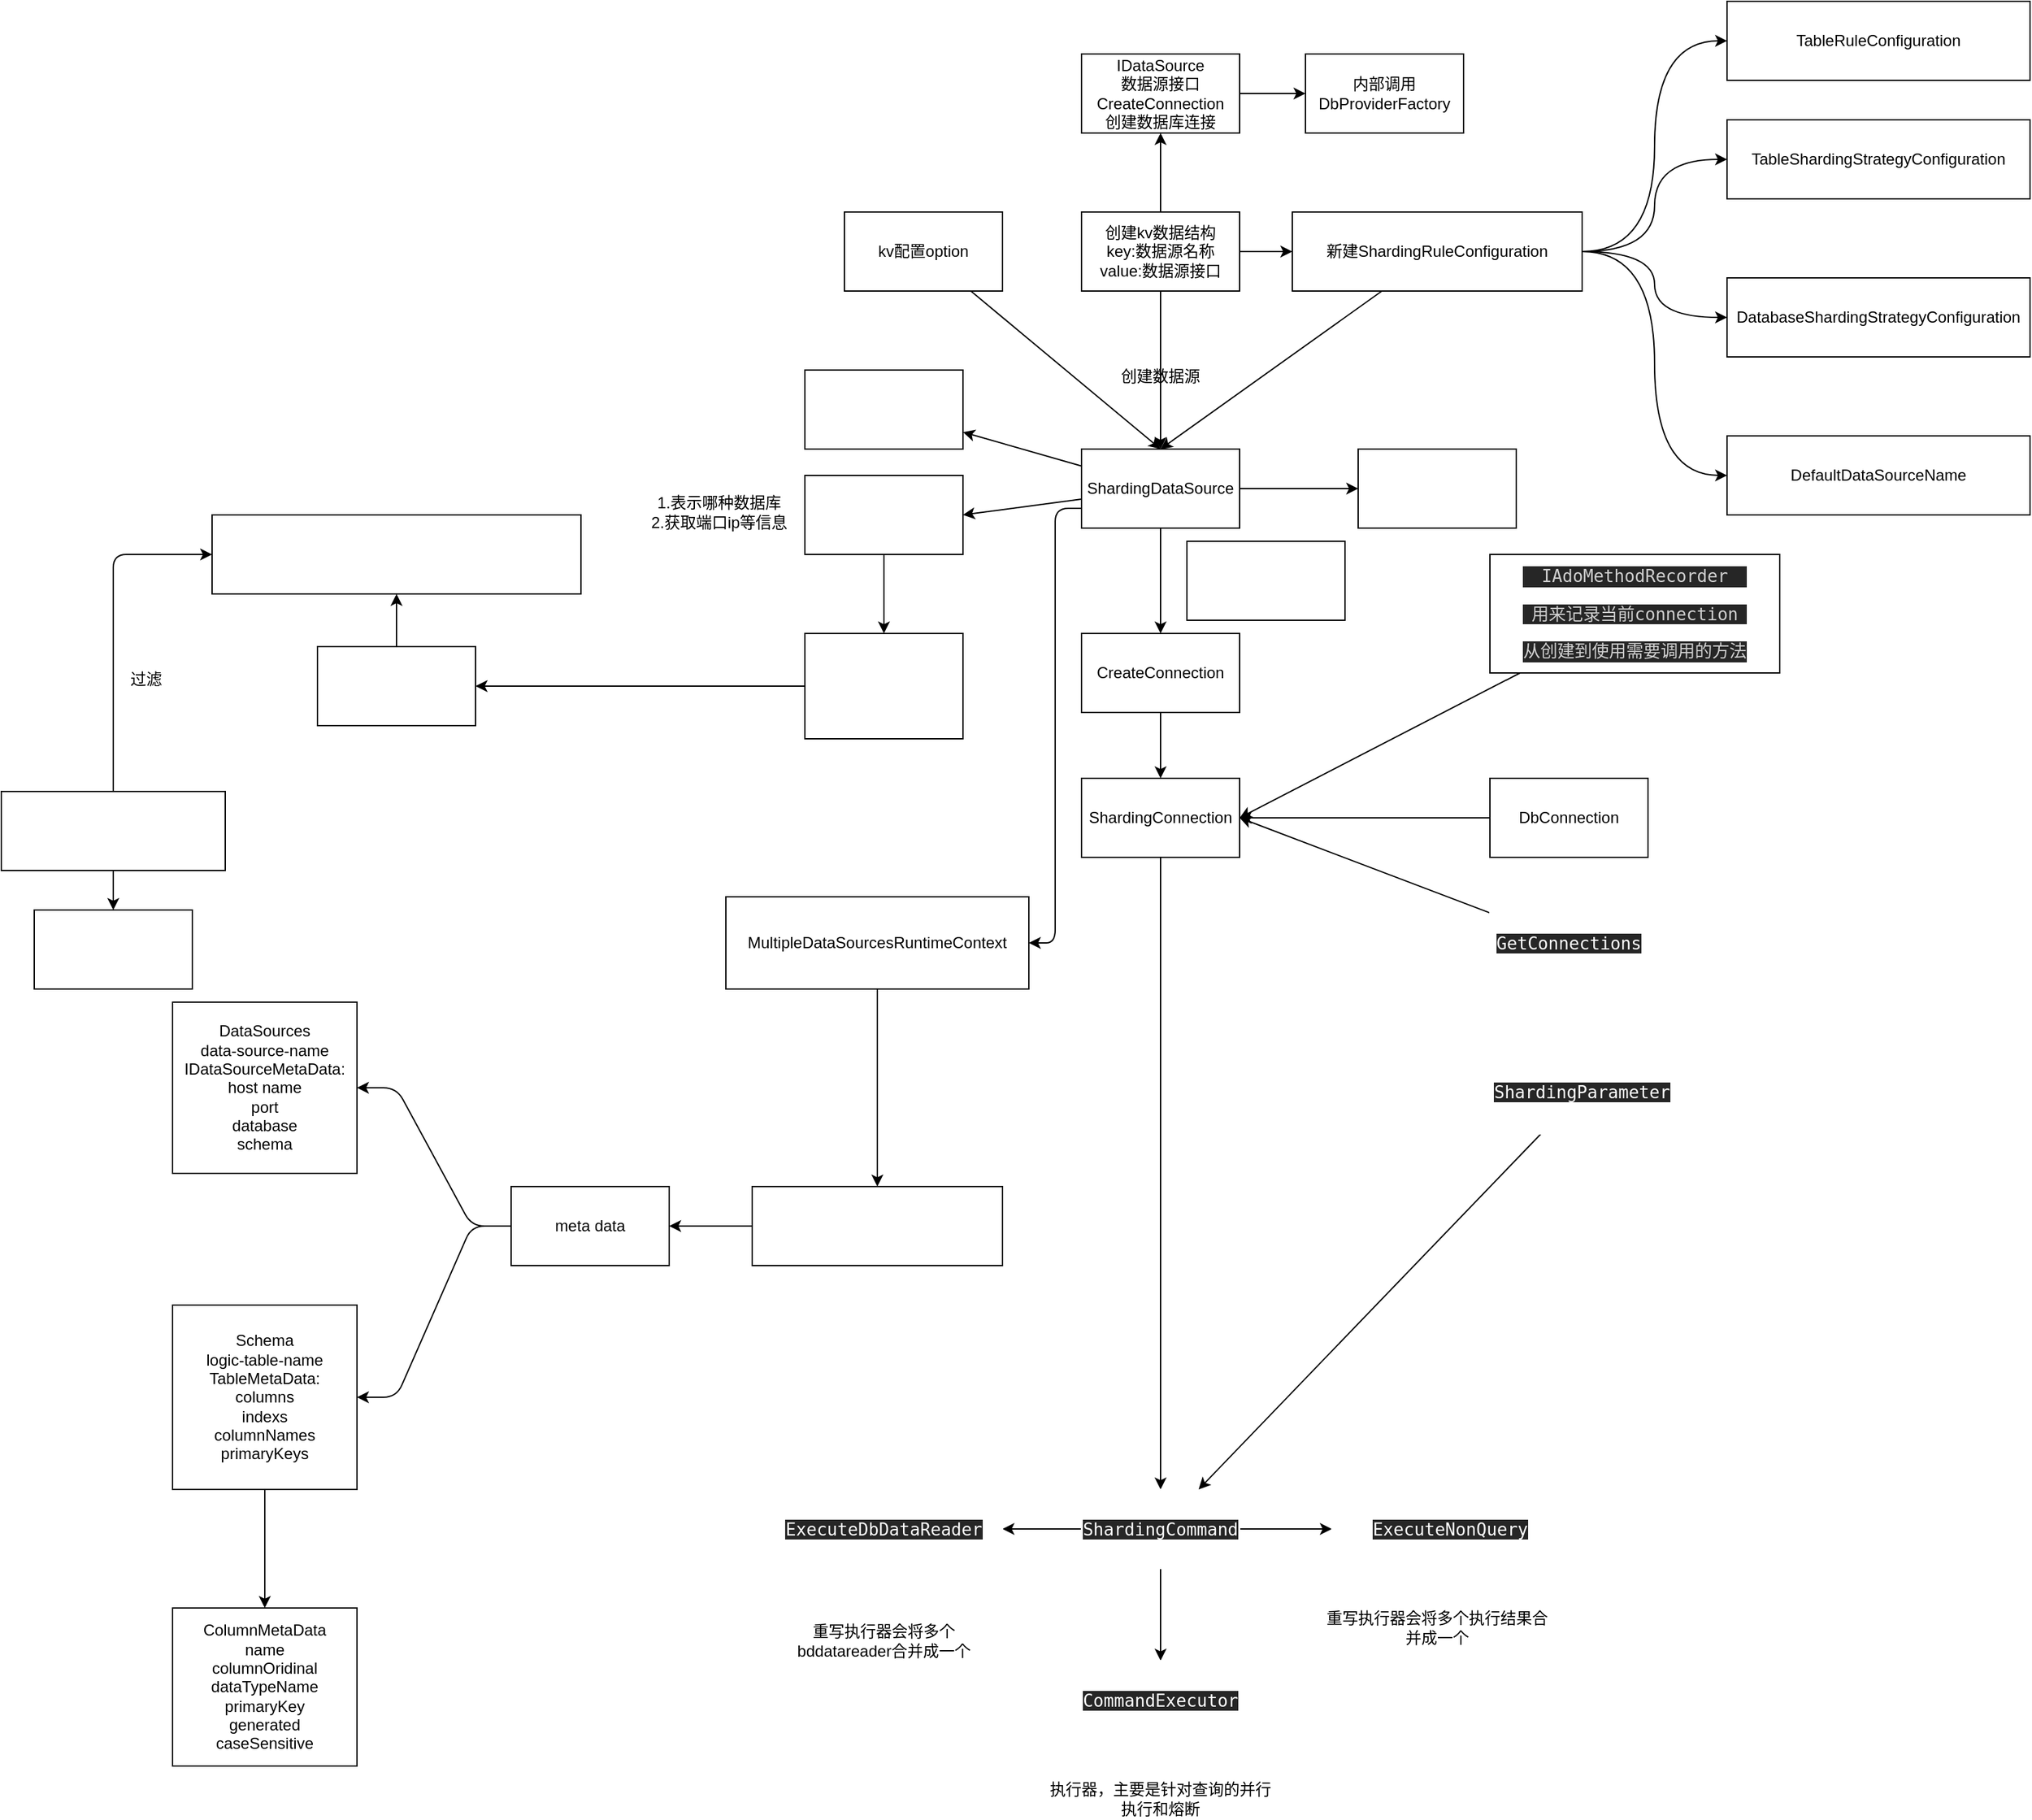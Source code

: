 <mxfile>
    <diagram id="-qVDW1wrFeFyLNK5kJw8" name="第 1 页">
        <mxGraphModel dx="1843" dy="746" grid="1" gridSize="10" guides="1" tooltips="1" connect="1" arrows="1" fold="1" page="1" pageScale="1" pageWidth="827" pageHeight="1169" background="#ffffff" math="0" shadow="0">
            <root>
                <mxCell id="0"/>
                <mxCell id="1" parent="0"/>
                <mxCell id="4" style="edgeStyle=none;html=1;strokeColor=#000000;" parent="1" source="2" target="3" edge="1">
                    <mxGeometry relative="1" as="geometry"/>
                </mxCell>
                <mxCell id="8" style="edgeStyle=none;html=1;strokeColor=#000000;" parent="1" source="2" target="5" edge="1">
                    <mxGeometry relative="1" as="geometry"/>
                </mxCell>
                <mxCell id="26" style="edgeStyle=none;html=1;entryX=0.5;entryY=0;entryDx=0;entryDy=0;strokeColor=#000000;" parent="1" source="2" target="17" edge="1">
                    <mxGeometry relative="1" as="geometry"/>
                </mxCell>
                <mxCell id="2" value="创建kv数据结构&lt;br&gt;key:数据源名称&lt;br&gt;value:数据源接口" style="rounded=0;whiteSpace=wrap;html=1;" parent="1" vertex="1">
                    <mxGeometry x="20" y="170" width="120" height="60" as="geometry"/>
                </mxCell>
                <mxCell id="7" style="edgeStyle=none;html=1;strokeColor=#000000;" parent="1" source="3" target="6" edge="1">
                    <mxGeometry relative="1" as="geometry"/>
                </mxCell>
                <mxCell id="3" value="IDataSource&lt;br&gt;数据源接口&lt;br&gt;CreateConnection&lt;br&gt;创建数据库连接" style="rounded=0;whiteSpace=wrap;html=1;" parent="1" vertex="1">
                    <mxGeometry x="20" y="50" width="120" height="60" as="geometry"/>
                </mxCell>
                <mxCell id="10" style="edgeStyle=orthogonalEdgeStyle;curved=1;html=1;entryX=0;entryY=0.5;entryDx=0;entryDy=0;strokeColor=#000000;" parent="1" source="5" target="9" edge="1">
                    <mxGeometry relative="1" as="geometry"/>
                </mxCell>
                <mxCell id="12" style="edgeStyle=orthogonalEdgeStyle;curved=1;html=1;entryX=0;entryY=0.5;entryDx=0;entryDy=0;strokeColor=#000000;" parent="1" source="5" target="11" edge="1">
                    <mxGeometry relative="1" as="geometry"/>
                </mxCell>
                <mxCell id="14" style="edgeStyle=orthogonalEdgeStyle;curved=1;html=1;entryX=0;entryY=0.5;entryDx=0;entryDy=0;strokeColor=#000000;" parent="1" source="5" target="13" edge="1">
                    <mxGeometry relative="1" as="geometry"/>
                </mxCell>
                <mxCell id="16" style="edgeStyle=orthogonalEdgeStyle;curved=1;html=1;entryX=0;entryY=0.5;entryDx=0;entryDy=0;strokeColor=#000000;" parent="1" source="5" target="15" edge="1">
                    <mxGeometry relative="1" as="geometry"/>
                </mxCell>
                <mxCell id="25" style="edgeStyle=none;html=1;entryX=0.5;entryY=0;entryDx=0;entryDy=0;strokeColor=#000000;" parent="1" source="5" target="17" edge="1">
                    <mxGeometry relative="1" as="geometry"/>
                </mxCell>
                <mxCell id="5" value="新建ShardingRuleConfiguration" style="rounded=0;whiteSpace=wrap;html=1;" parent="1" vertex="1">
                    <mxGeometry x="180" y="170" width="220" height="60" as="geometry"/>
                </mxCell>
                <mxCell id="6" value="内部调用DbProviderFactory" style="rounded=0;whiteSpace=wrap;html=1;" parent="1" vertex="1">
                    <mxGeometry x="190" y="50" width="120" height="60" as="geometry"/>
                </mxCell>
                <mxCell id="9" value="TableRuleConfiguration" style="rounded=0;whiteSpace=wrap;html=1;" parent="1" vertex="1">
                    <mxGeometry x="510" y="10" width="230" height="60" as="geometry"/>
                </mxCell>
                <mxCell id="11" value="TableShardingStrategyConfiguration" style="rounded=0;whiteSpace=wrap;html=1;" parent="1" vertex="1">
                    <mxGeometry x="510" y="100" width="230" height="60" as="geometry"/>
                </mxCell>
                <mxCell id="13" value="DefaultDataSourceName" style="rounded=0;whiteSpace=wrap;html=1;" parent="1" vertex="1">
                    <mxGeometry x="510" y="340" width="230" height="60" as="geometry"/>
                </mxCell>
                <mxCell id="15" value="DatabaseShardingStrategyConfiguration" style="rounded=0;whiteSpace=wrap;html=1;" parent="1" vertex="1">
                    <mxGeometry x="510" y="220" width="230" height="60" as="geometry"/>
                </mxCell>
                <mxCell id="30" style="edgeStyle=none;html=1;entryX=0;entryY=0.5;entryDx=0;entryDy=0;fontColor=#FFFFFF;strokeColor=#000000;" parent="1" source="17" target="29" edge="1">
                    <mxGeometry relative="1" as="geometry"/>
                </mxCell>
                <mxCell id="34" style="edgeStyle=none;html=1;fontColor=#FFFFFF;strokeColor=#000000;" parent="1" source="17" target="32" edge="1">
                    <mxGeometry relative="1" as="geometry"/>
                </mxCell>
                <mxCell id="35" style="edgeStyle=none;html=1;entryX=1;entryY=0.5;entryDx=0;entryDy=0;fontColor=#FFFFFF;strokeColor=#000000;" parent="1" source="17" target="33" edge="1">
                    <mxGeometry relative="1" as="geometry"/>
                </mxCell>
                <mxCell id="52" style="edgeStyle=orthogonalEdgeStyle;html=1;entryX=1;entryY=0.5;entryDx=0;entryDy=0;fontColor=#FFFFFF;strokeColor=#000000;exitX=0;exitY=0.75;exitDx=0;exitDy=0;" parent="1" source="17" target="53" edge="1">
                    <mxGeometry relative="1" as="geometry"/>
                </mxCell>
                <mxCell id="65" style="edgeStyle=none;html=1;strokeColor=#000000;" edge="1" parent="1" source="17" target="64">
                    <mxGeometry relative="1" as="geometry"/>
                </mxCell>
                <mxCell id="17" value="ShardingDataSource" style="rounded=0;whiteSpace=wrap;html=1;" parent="1" vertex="1">
                    <mxGeometry x="20" y="350" width="120" height="60" as="geometry"/>
                </mxCell>
                <mxCell id="27" style="edgeStyle=none;html=1;entryX=0.5;entryY=0;entryDx=0;entryDy=0;strokeColor=#000000;" parent="1" source="20" target="17" edge="1">
                    <mxGeometry relative="1" as="geometry"/>
                </mxCell>
                <mxCell id="20" value="kv配置option" style="rounded=0;whiteSpace=wrap;html=1;" parent="1" vertex="1">
                    <mxGeometry x="-160" y="170" width="120" height="60" as="geometry"/>
                </mxCell>
                <mxCell id="28" value="创建数据源" style="text;html=1;strokeColor=none;fillColor=none;align=center;verticalAlign=middle;whiteSpace=wrap;rounded=0;fontColor=#000000;" parent="1" vertex="1">
                    <mxGeometry x="35" y="280" width="90" height="30" as="geometry"/>
                </mxCell>
                <mxCell id="29" value="ShardingRule" style="rounded=0;whiteSpace=wrap;html=1;fontColor=#FFFFFF;" parent="1" vertex="1">
                    <mxGeometry x="230" y="350" width="120" height="60" as="geometry"/>
                </mxCell>
                <mxCell id="32" value="kv数据源名称和连接" style="rounded=0;whiteSpace=wrap;html=1;fontColor=#FFFFFF;" parent="1" vertex="1">
                    <mxGeometry x="-190" y="290" width="120" height="60" as="geometry"/>
                </mxCell>
                <mxCell id="42" style="edgeStyle=none;html=1;fontColor=#FFFFFF;strokeColor=#000000;" parent="1" source="33" target="37" edge="1">
                    <mxGeometry relative="1" as="geometry"/>
                </mxCell>
                <mxCell id="33" value="DatabaseType" style="rounded=0;whiteSpace=wrap;html=1;fontColor=#FFFFFF;" parent="1" vertex="1">
                    <mxGeometry x="-190" y="370" width="120" height="60" as="geometry"/>
                </mxCell>
                <mxCell id="36" value="1.表示哪种数据库&lt;br&gt;2.获取端口ip等信息" style="text;html=1;strokeColor=none;fillColor=none;align=center;verticalAlign=middle;whiteSpace=wrap;rounded=0;fontColor=#000000;" parent="1" vertex="1">
                    <mxGeometry x="-310" y="385" width="110" height="25" as="geometry"/>
                </mxCell>
                <mxCell id="39" style="edgeStyle=none;html=1;entryX=1;entryY=0.5;entryDx=0;entryDy=0;fontColor=#FFFFFF;strokeColor=#000000;" parent="1" source="37" target="38" edge="1">
                    <mxGeometry relative="1" as="geometry"/>
                </mxCell>
                <mxCell id="37" value="通过创建dbconnection&lt;br&gt;的GetType来判断" style="rounded=0;whiteSpace=wrap;html=1;fontColor=#FFFFFF;" parent="1" vertex="1">
                    <mxGeometry x="-190" y="490" width="120" height="80" as="geometry"/>
                </mxCell>
                <mxCell id="41" style="edgeStyle=none;html=1;entryX=0.5;entryY=1;entryDx=0;entryDy=0;fontColor=#FFFFFF;strokeColor=#000000;" parent="1" source="38" target="40" edge="1">
                    <mxGeometry relative="1" as="geometry"/>
                </mxCell>
                <mxCell id="38" value="DatabaseTypes" style="rounded=0;whiteSpace=wrap;html=1;fontColor=#FFFFFF;" parent="1" vertex="1">
                    <mxGeometry x="-560" y="500" width="120" height="60" as="geometry"/>
                </mxCell>
                <mxCell id="40" value="自动注册MySql,SqlServer..." style="rounded=0;whiteSpace=wrap;html=1;fontColor=#FFFFFF;" parent="1" vertex="1">
                    <mxGeometry x="-640" y="400" width="280" height="60" as="geometry"/>
                </mxCell>
                <mxCell id="45" style="edgeStyle=orthogonalEdgeStyle;html=1;entryX=0;entryY=0.5;entryDx=0;entryDy=0;fontColor=#FFFFFF;strokeColor=#000000;" parent="1" source="43" target="40" edge="1">
                    <mxGeometry relative="1" as="geometry"/>
                </mxCell>
                <mxCell id="47" style="edgeStyle=orthogonalEdgeStyle;html=1;fontColor=#FFFFFF;strokeColor=#000000;" parent="1" source="43" target="46" edge="1">
                    <mxGeometry relative="1" as="geometry"/>
                </mxCell>
                <mxCell id="43" value="IDataBaseTypeDiscover" style="rounded=0;whiteSpace=wrap;html=1;fontColor=#FFFFFF;" parent="1" vertex="1">
                    <mxGeometry x="-800" y="610" width="170" height="60" as="geometry"/>
                </mxCell>
                <mxCell id="46" value="自动注册mysql,sqlserver..." style="rounded=0;whiteSpace=wrap;html=1;fontColor=#FFFFFF;" parent="1" vertex="1">
                    <mxGeometry x="-775" y="700" width="120" height="60" as="geometry"/>
                </mxCell>
                <mxCell id="48" value="&lt;font color=&quot;#000000&quot;&gt;过滤&lt;/font&gt;" style="text;html=1;strokeColor=none;fillColor=none;align=center;verticalAlign=middle;whiteSpace=wrap;rounded=0;fontColor=#FFFFFF;" parent="1" vertex="1">
                    <mxGeometry x="-720" y="510" width="60" height="30" as="geometry"/>
                </mxCell>
                <mxCell id="56" style="edgeStyle=none;html=1;entryX=1;entryY=0.5;entryDx=0;entryDy=0;strokeColor=#000000;" parent="1" source="50" target="55" edge="1">
                    <mxGeometry relative="1" as="geometry"/>
                </mxCell>
                <mxCell id="50" value="ShardingRuntimeContext" style="rounded=0;whiteSpace=wrap;html=1;fontColor=#FFFFFF;" parent="1" vertex="1">
                    <mxGeometry x="-230" y="910" width="190" height="60" as="geometry"/>
                </mxCell>
                <mxCell id="54" style="edgeStyle=none;html=1;strokeColor=#000000;" parent="1" source="53" target="50" edge="1">
                    <mxGeometry relative="1" as="geometry"/>
                </mxCell>
                <mxCell id="53" value="MultipleDataSourcesRuntimeContext" style="rounded=0;whiteSpace=wrap;html=1;" parent="1" vertex="1">
                    <mxGeometry x="-250" y="690" width="230" height="70" as="geometry"/>
                </mxCell>
                <mxCell id="59" style="edgeStyle=entityRelationEdgeStyle;html=1;strokeColor=#000000;" parent="1" source="55" target="57" edge="1">
                    <mxGeometry relative="1" as="geometry"/>
                </mxCell>
                <mxCell id="60" style="edgeStyle=entityRelationEdgeStyle;html=1;strokeColor=#000000;" parent="1" source="55" target="58" edge="1">
                    <mxGeometry relative="1" as="geometry"/>
                </mxCell>
                <mxCell id="55" value="meta data" style="rounded=0;whiteSpace=wrap;html=1;" parent="1" vertex="1">
                    <mxGeometry x="-413" y="910" width="120" height="60" as="geometry"/>
                </mxCell>
                <mxCell id="63" style="edgeStyle=none;html=1;strokeColor=#000000;" parent="1" source="57" target="61" edge="1">
                    <mxGeometry relative="1" as="geometry"/>
                </mxCell>
                <mxCell id="57" value="Schema&lt;br&gt;logic-table-name&lt;br&gt;TableMetaData:&lt;br&gt;columns&lt;br&gt;indexs&lt;br&gt;columnNames&lt;br&gt;primaryKeys" style="rounded=0;whiteSpace=wrap;html=1;" parent="1" vertex="1">
                    <mxGeometry x="-670" y="1000" width="140" height="140" as="geometry"/>
                </mxCell>
                <mxCell id="58" value="DataSources&lt;br&gt;data-source-name&lt;br&gt;IDataSourceMetaData:&lt;br&gt;host name&lt;br&gt;port&lt;br&gt;database&lt;br&gt;schema" style="rounded=0;whiteSpace=wrap;html=1;" parent="1" vertex="1">
                    <mxGeometry x="-670" y="770" width="140" height="130" as="geometry"/>
                </mxCell>
                <mxCell id="61" value="ColumnMetaData&lt;br&gt;name&lt;br&gt;columnOridinal&lt;br&gt;dataTypeName&lt;br&gt;primaryKey&lt;br&gt;generated&lt;br&gt;caseSensitive" style="rounded=0;whiteSpace=wrap;html=1;" parent="1" vertex="1">
                    <mxGeometry x="-670" y="1230" width="140" height="120" as="geometry"/>
                </mxCell>
                <mxCell id="67" style="edgeStyle=none;html=1;entryX=0.5;entryY=0;entryDx=0;entryDy=0;strokeColor=#000000;" edge="1" parent="1" source="64" target="66">
                    <mxGeometry relative="1" as="geometry"/>
                </mxCell>
                <mxCell id="64" value="CreateConnection" style="rounded=0;whiteSpace=wrap;html=1;" vertex="1" parent="1">
                    <mxGeometry x="20" y="490" width="120" height="60" as="geometry"/>
                </mxCell>
                <mxCell id="76" style="edgeStyle=none;html=1;fontColor=#FFFFFF;strokeColor=#000000;" edge="1" parent="1" source="66" target="75">
                    <mxGeometry relative="1" as="geometry"/>
                </mxCell>
                <mxCell id="66" value="ShardingConnection" style="rounded=0;whiteSpace=wrap;html=1;" vertex="1" parent="1">
                    <mxGeometry x="20" y="600" width="120" height="60" as="geometry"/>
                </mxCell>
                <mxCell id="69" style="edgeStyle=none;html=1;entryX=1;entryY=0.5;entryDx=0;entryDy=0;strokeColor=#000000;" edge="1" parent="1" source="68" target="66">
                    <mxGeometry relative="1" as="geometry"/>
                </mxCell>
                <mxCell id="68" value="&lt;pre style=&quot;background-color: #262626 ; color: #d0d0d0 ; font-family: &amp;#34;jetbrains mono&amp;#34; , monospace ; font-size: 9.8pt&quot;&gt;IAdoMethodRecorder&lt;/pre&gt;&lt;pre style=&quot;background-color: #262626 ; color: #d0d0d0 ; font-family: &amp;#34;jetbrains mono&amp;#34; , monospace ; font-size: 9.8pt&quot;&gt;用来记录当前connection&lt;/pre&gt;&lt;pre style=&quot;background-color: #262626 ; color: #d0d0d0 ; font-family: &amp;#34;jetbrains mono&amp;#34; , monospace ; font-size: 9.8pt&quot;&gt;从创建到使用需要调用的方法&lt;/pre&gt;" style="rounded=0;whiteSpace=wrap;html=1;" vertex="1" parent="1">
                    <mxGeometry x="330" y="430" width="220" height="90" as="geometry"/>
                </mxCell>
                <mxCell id="71" style="edgeStyle=none;html=1;strokeColor=#000000;" edge="1" parent="1" source="70" target="66">
                    <mxGeometry relative="1" as="geometry"/>
                </mxCell>
                <mxCell id="70" value="DbConnection" style="rounded=0;whiteSpace=wrap;html=1;" vertex="1" parent="1">
                    <mxGeometry x="330" y="600" width="120" height="60" as="geometry"/>
                </mxCell>
                <mxCell id="72" value="" style="rounded=0;whiteSpace=wrap;html=1;" vertex="1" parent="1">
                    <mxGeometry x="100" y="420" width="120" height="60" as="geometry"/>
                </mxCell>
                <mxCell id="74" style="edgeStyle=none;html=1;entryX=1;entryY=0.5;entryDx=0;entryDy=0;fontColor=#FFFFFF;strokeColor=#000000;" edge="1" parent="1" source="73" target="66">
                    <mxGeometry relative="1" as="geometry"/>
                </mxCell>
                <mxCell id="73" value="&lt;pre style=&quot;background-color: rgb(38 , 38 , 38) ; font-family: &amp;#34;jetbrains mono&amp;#34; , monospace ; font-size: 9.8pt&quot;&gt;&lt;pre style=&quot;font-family: &amp;#34;jetbrains mono&amp;#34; , monospace ; font-size: 9.8pt&quot;&gt;&lt;font color=&quot;#ffffff&quot;&gt;GetConnections&lt;/font&gt;&lt;/pre&gt;&lt;/pre&gt;" style="rounded=0;whiteSpace=wrap;html=1;strokeColor=#FFFFFF;" vertex="1" parent="1">
                    <mxGeometry x="330" y="695" width="120" height="60" as="geometry"/>
                </mxCell>
                <mxCell id="89" style="edgeStyle=none;html=1;fontColor=#FFFFFF;strokeColor=#000000;" edge="1" parent="1" source="75" target="79">
                    <mxGeometry relative="1" as="geometry"/>
                </mxCell>
                <mxCell id="90" style="edgeStyle=none;html=1;fontColor=#FFFFFF;strokeColor=#000000;" edge="1" parent="1" source="75" target="83">
                    <mxGeometry relative="1" as="geometry"/>
                </mxCell>
                <mxCell id="93" style="edgeStyle=none;html=1;fontColor=#FFFFFF;strokeColor=#000000;" edge="1" parent="1" source="75" target="92">
                    <mxGeometry relative="1" as="geometry"/>
                </mxCell>
                <mxCell id="75" value="&lt;pre style=&quot;background-color: rgb(38 , 38 , 38) ; font-family: &amp;#34;jetbrains mono&amp;#34; , monospace ; font-size: 9.8pt&quot;&gt;ShardingCommand&lt;/pre&gt;" style="rounded=0;whiteSpace=wrap;html=1;fontColor=#FFFFFF;strokeColor=#FFFFFF;" vertex="1" parent="1">
                    <mxGeometry x="20" y="1140" width="120" height="60" as="geometry"/>
                </mxCell>
                <mxCell id="78" style="edgeStyle=none;html=1;fontColor=#FFFFFF;strokeColor=#000000;" edge="1" parent="1" source="77" target="75">
                    <mxGeometry relative="1" as="geometry"/>
                </mxCell>
                <mxCell id="77" value="&lt;pre style=&quot;background-color: rgb(38 , 38 , 38) ; font-family: &amp;#34;jetbrains mono&amp;#34; , monospace ; font-size: 9.8pt&quot;&gt;ShardingParameter&lt;/pre&gt;" style="rounded=0;whiteSpace=wrap;html=1;fontColor=#FFFFFF;strokeColor=#FFFFFF;" vertex="1" parent="1">
                    <mxGeometry x="310" y="805" width="180" height="65" as="geometry"/>
                </mxCell>
                <mxCell id="79" value="&lt;pre style=&quot;background-color: rgb(38 , 38 , 38) ; font-family: &amp;#34;jetbrains mono&amp;#34; , monospace ; font-size: 9.8pt&quot;&gt;ExecuteDbDataReader&lt;/pre&gt;" style="rounded=0;whiteSpace=wrap;html=1;fontColor=#FFFFFF;strokeColor=#FFFFFF;" vertex="1" parent="1">
                    <mxGeometry x="-220" y="1130" width="180" height="80" as="geometry"/>
                </mxCell>
                <mxCell id="83" value="&lt;pre style=&quot;background-color: rgb(38 , 38 , 38) ; font-family: &amp;#34;jetbrains mono&amp;#34; , monospace ; font-size: 9.8pt&quot;&gt;&lt;pre style=&quot;font-family: &amp;#34;jetbrains mono&amp;#34; , monospace ; font-size: 9.8pt&quot;&gt;ExecuteNonQuery&lt;/pre&gt;&lt;/pre&gt;" style="rounded=0;whiteSpace=wrap;html=1;fontColor=#FFFFFF;strokeColor=#FFFFFF;" vertex="1" parent="1">
                    <mxGeometry x="210" y="1130" width="180" height="80" as="geometry"/>
                </mxCell>
                <mxCell id="92" value="&lt;pre style=&quot;background-color: rgb(38 , 38 , 38) ; font-family: &amp;#34;jetbrains mono&amp;#34; , monospace ; font-size: 9.8pt&quot;&gt;CommandExecutor&lt;/pre&gt;" style="rounded=0;whiteSpace=wrap;html=1;fontColor=#FFFFFF;strokeColor=#FFFFFF;" vertex="1" parent="1">
                    <mxGeometry x="20" y="1270" width="120" height="60" as="geometry"/>
                </mxCell>
                <mxCell id="94" value="&lt;font color=&quot;#000000&quot;&gt;执行器，主要是针对查询的并行执行和熔断&lt;/font&gt;" style="text;html=1;strokeColor=none;fillColor=none;align=center;verticalAlign=middle;whiteSpace=wrap;rounded=0;fontColor=#FFFFFF;" vertex="1" parent="1">
                    <mxGeometry x="-10" y="1360" width="180" height="30" as="geometry"/>
                </mxCell>
                <mxCell id="95" value="&lt;font color=&quot;#000000&quot;&gt;重写执行器会将多个bddatareader合并成一个&lt;/font&gt;" style="text;html=1;strokeColor=none;fillColor=none;align=center;verticalAlign=middle;whiteSpace=wrap;rounded=0;fontColor=#FFFFFF;" vertex="1" parent="1">
                    <mxGeometry x="-220" y="1240" width="180" height="30" as="geometry"/>
                </mxCell>
                <mxCell id="96" value="&lt;font color=&quot;#000000&quot;&gt;重写执行器会将多个执行结果合并成一个&lt;/font&gt;" style="text;html=1;strokeColor=none;fillColor=none;align=center;verticalAlign=middle;whiteSpace=wrap;rounded=0;fontColor=#FFFFFF;" vertex="1" parent="1">
                    <mxGeometry x="200" y="1230" width="180" height="30" as="geometry"/>
                </mxCell>
            </root>
        </mxGraphModel>
    </diagram>
</mxfile>